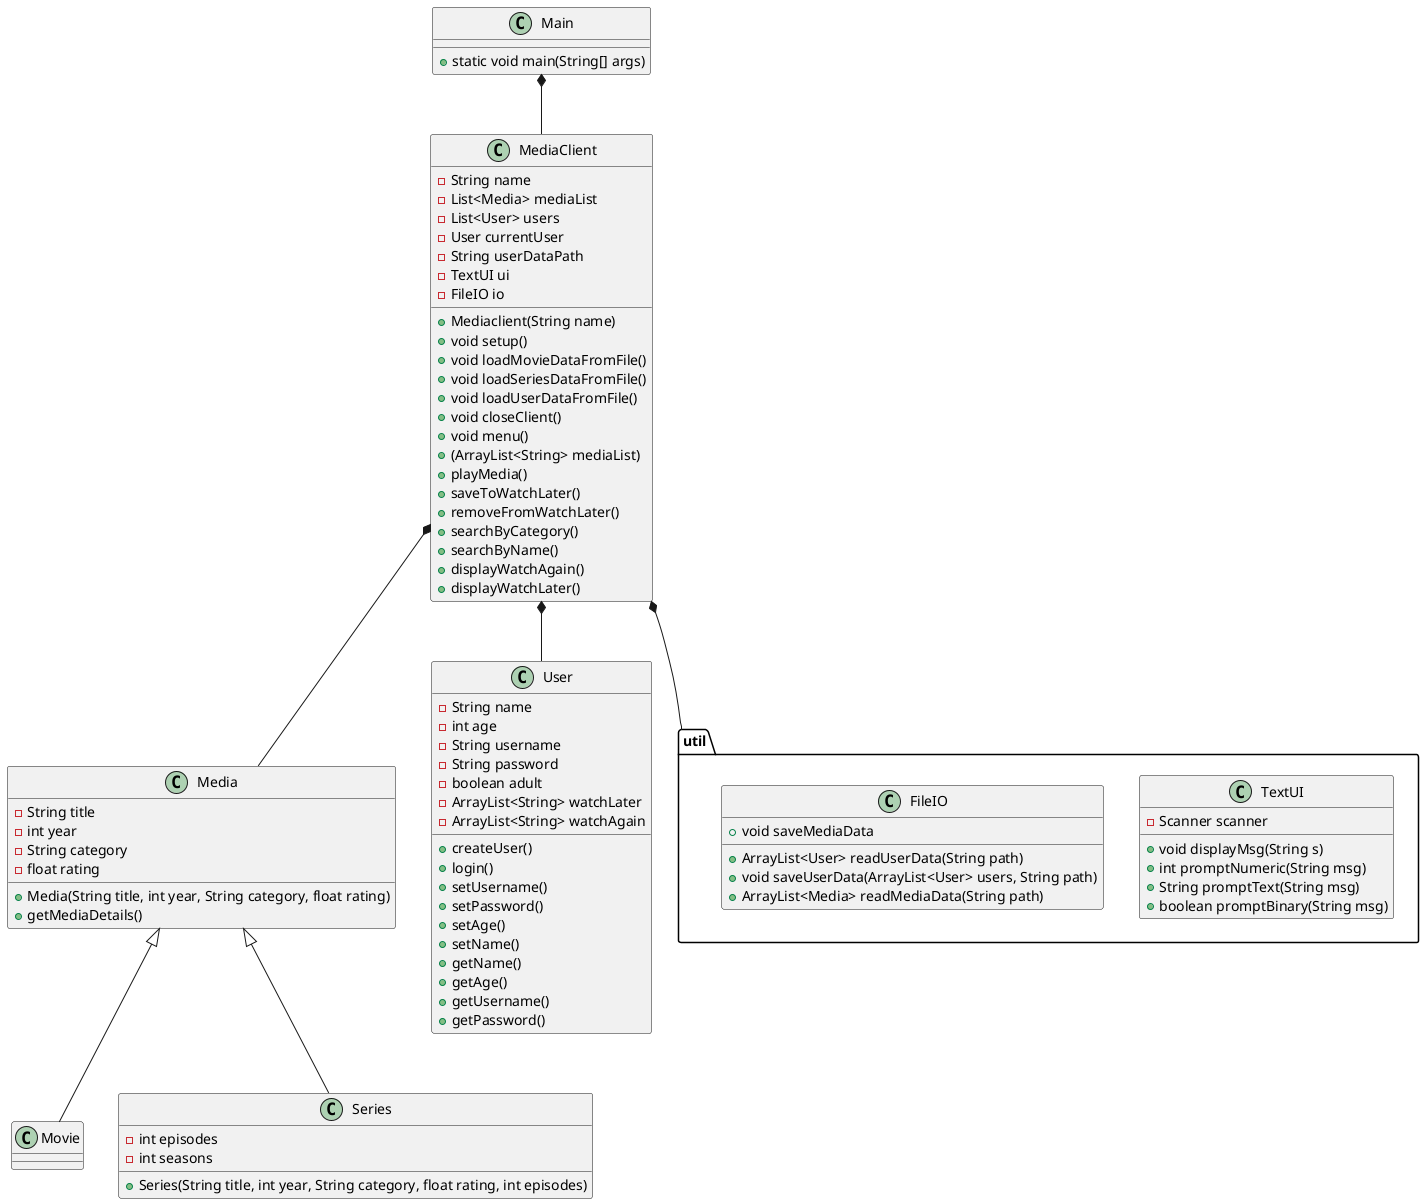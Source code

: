 @startuml
class Main{
+ static void main(String[] args)
}

class Media{
- String title
- int year
- String category
- float rating
+Media(String title, int year, String category, float rating)
+getMediaDetails()


}

class MediaClient{
-String name
-List<Media> mediaList
-List<User> users
-User currentUser
-String userDataPath
-TextUI ui
-FileIO io
+Mediaclient(String name)
+void setup()
+void loadMovieDataFromFile()
+void loadSeriesDataFromFile()
+void loadUserDataFromFile()
+void closeClient()
+void menu()
+(ArrayList<String> mediaList)
+playMedia()
+saveToWatchLater()
+removeFromWatchLater()
+searchByCategory()
+searchByName()
+displayWatchAgain()
+displayWatchLater()


}


class Movie{
}

class Series{
- int episodes
- int seasons
+Series(String title, int year, String category, float rating, int episodes)
}


class User{
-String name
-int age
-String username
-String password
-boolean adult
-ArrayList<String> watchLater
-ArrayList<String> watchAgain
+createUser()
+login()
'+logout()
+setUsername()
+setPassword()
+setAge()
+setName()
+getName()
+getAge()
+getUsername()
+getPassword()
}


package "util" {
class TextUI{
- Scanner scanner

+void displayMsg(String s)
+int promptNumeric(String msg)
+String promptText(String msg)
+boolean promptBinary(String msg)
}
class FileIO{
'+void addMediaToFile(Media media, String path)
'+void removeMediaFromFile(Media media, String path)
+ArrayList<User> readUserData(String path)
+void saveUserData(ArrayList<User> users, String path)
+ArrayList<Media> readMediaData(String path)
+void saveMediaData
}
}

MediaClient *-- Media
Media<|--Series
Media <|-- Movie
MediaClient *-- User
Main *-- MediaClient
MediaClient *-- "util"






@enduml